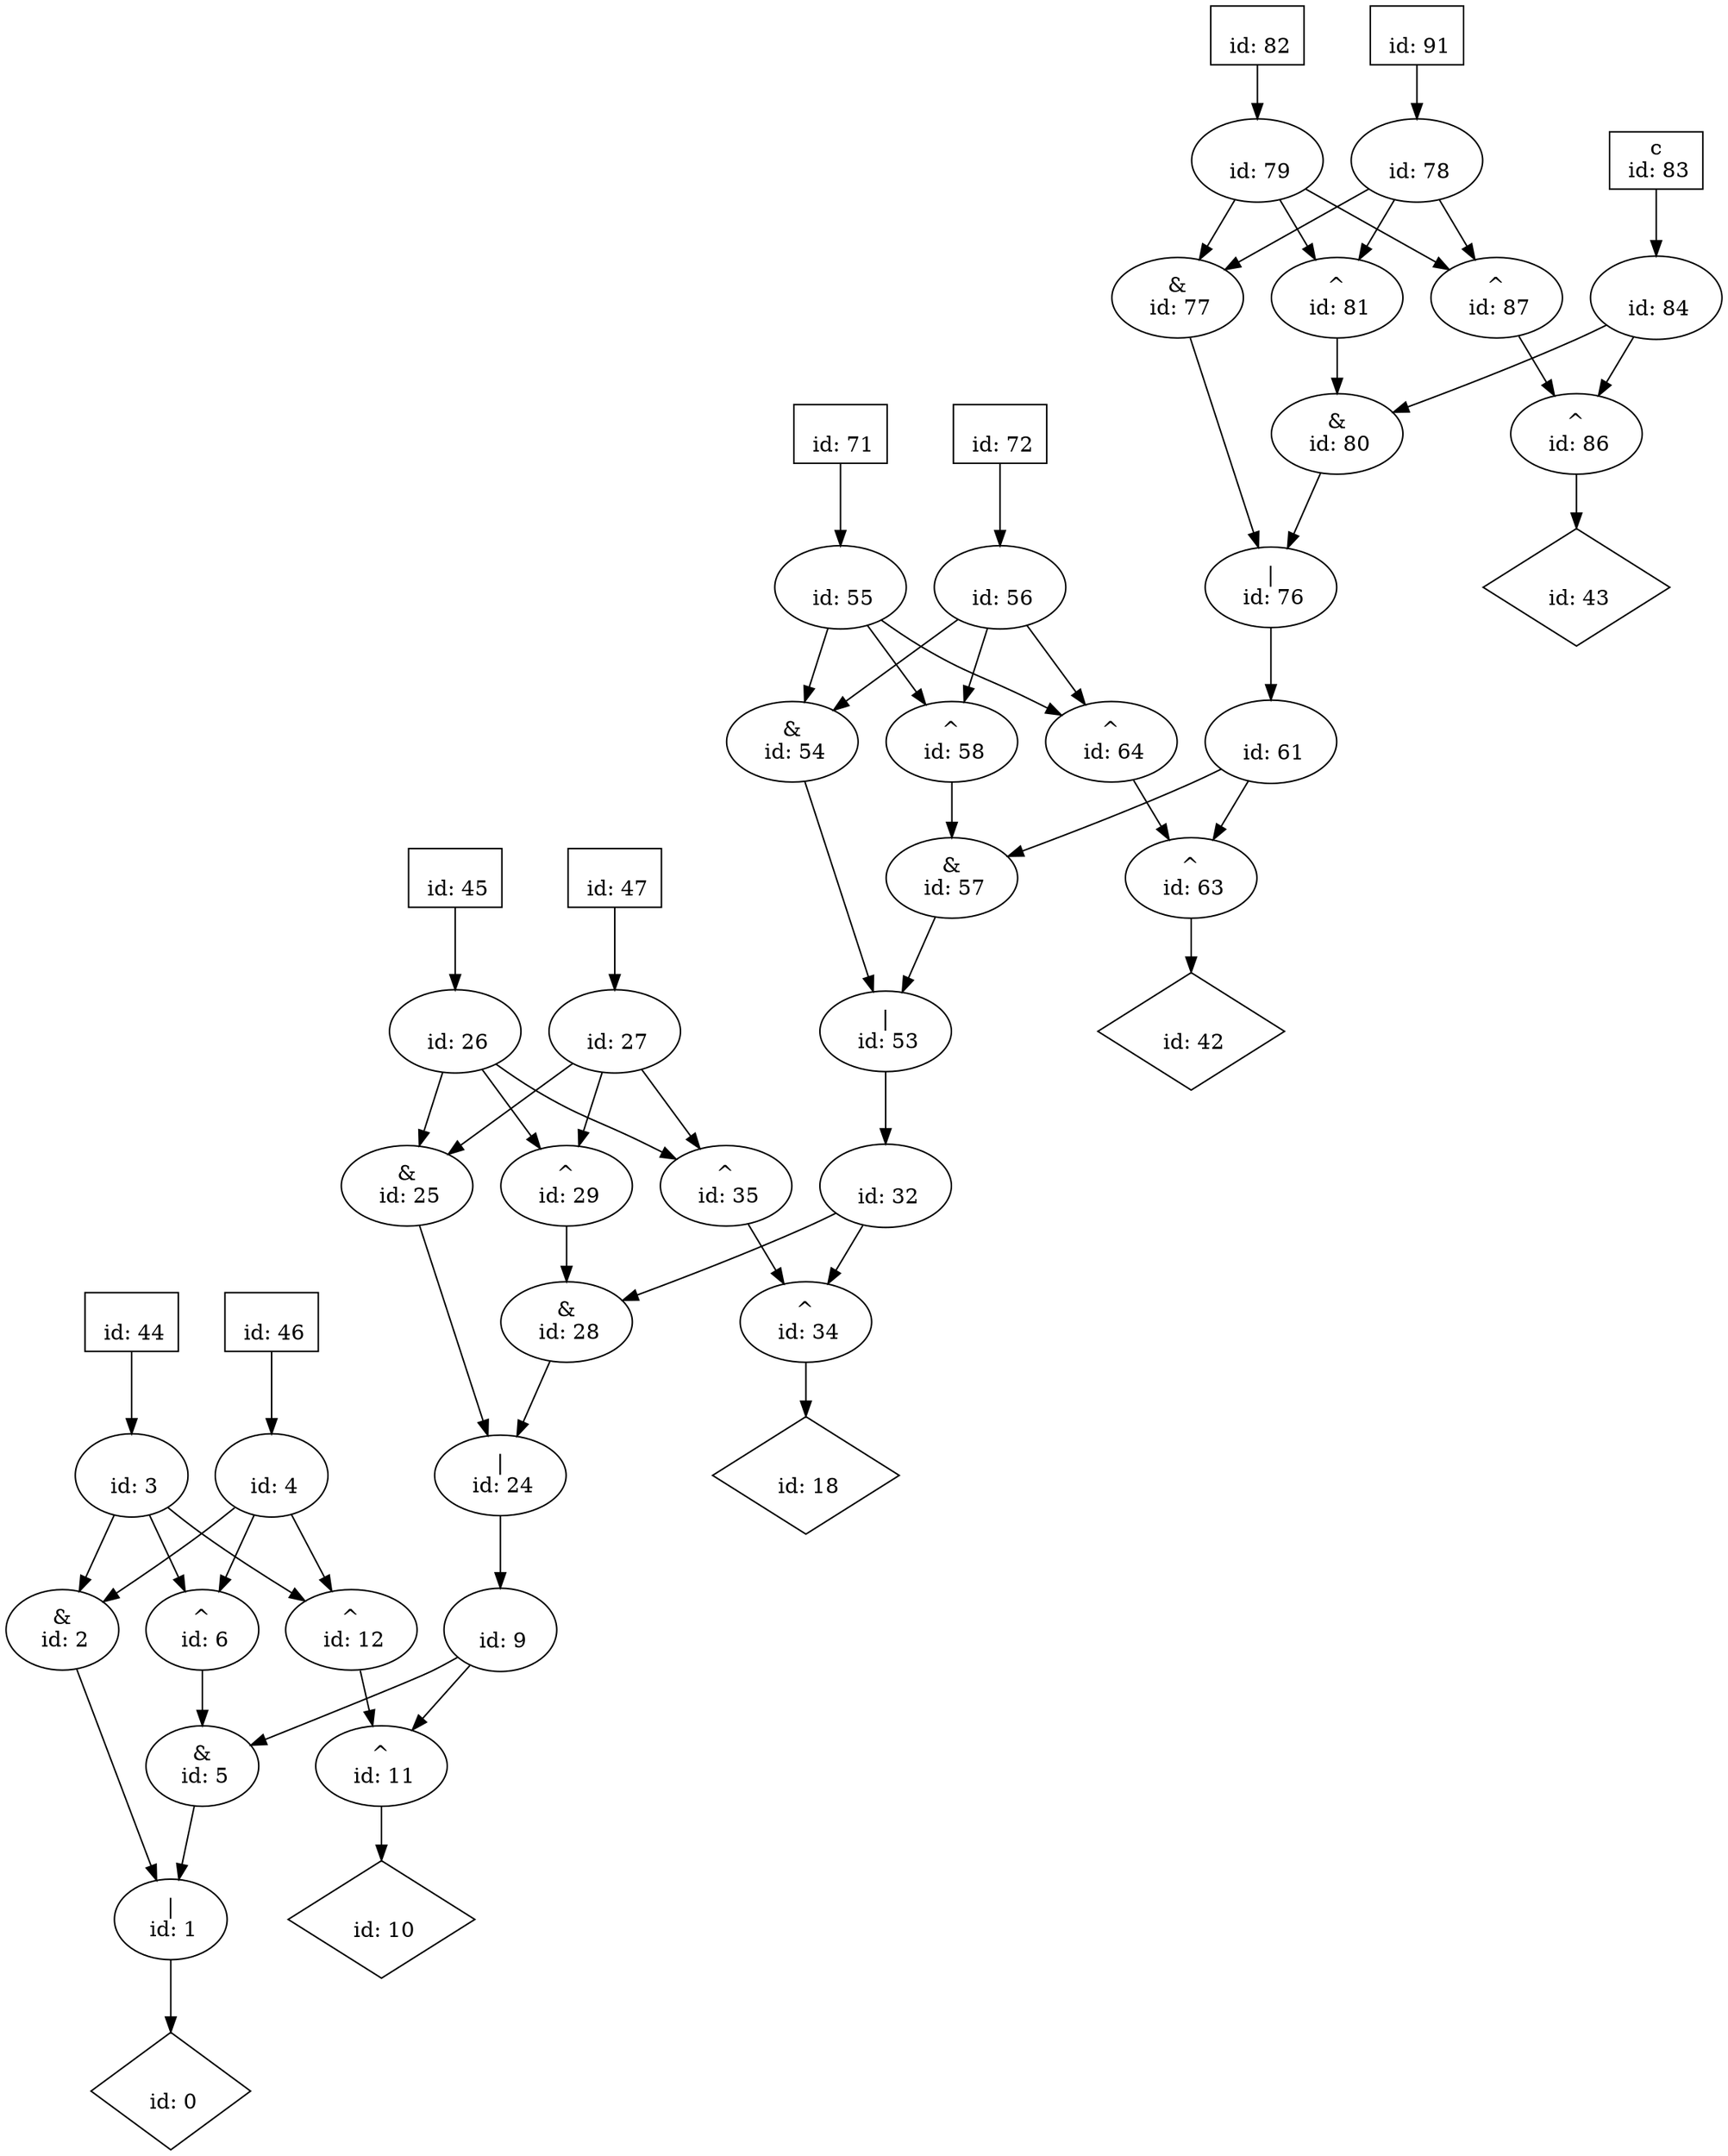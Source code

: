 digraph G {
n0 [label="\n id: 0",shape="diamond"];
n1 [label="|\n id: 1"];
n2 [label="&\n id: 2"];
n3 [label="\n id: 3"];
n4 [label="\n id: 4"];
n5 [label="&\n id: 5"];
n6 [label="^\n id: 6"];
n9 [label="\n id: 9"];
n10 [label="\n id: 10",shape="diamond"];
n11 [label="^\n id: 11"];
n12 [label="^\n id: 12"];
n18 [label="\n id: 18",shape="diamond"];
n24 [label="|\n id: 24"];
n25 [label="&\n id: 25"];
n26 [label="\n id: 26"];
n27 [label="\n id: 27"];
n28 [label="&\n id: 28"];
n29 [label="^\n id: 29"];
n32 [label="\n id: 32"];
n34 [label="^\n id: 34"];
n35 [label="^\n id: 35"];
n42 [label="\n id: 42",shape="diamond"];
n43 [label="\n id: 43",shape="diamond"];
n44 [label="\n id: 44",shape="box"];
n45 [label="\n id: 45",shape="box"];
n46 [label="\n id: 46",shape="box"];
n47 [label="\n id: 47",shape="box"];
n53 [label="|\n id: 53"];
n54 [label="&\n id: 54"];
n55 [label="\n id: 55"];
n56 [label="\n id: 56"];
n57 [label="&\n id: 57"];
n58 [label="^\n id: 58"];
n61 [label="\n id: 61"];
n63 [label="^\n id: 63"];
n64 [label="^\n id: 64"];
n71 [label="\n id: 71",shape="box"];
n72 [label="\n id: 72",shape="box"];
n76 [label="|\n id: 76"];
n77 [label="&\n id: 77"];
n78 [label="\n id: 78"];
n79 [label="\n id: 79"];
n80 [label="&\n id: 80"];
n81 [label="^\n id: 81"];
n84 [label="\n id: 84"];
n86 [label="^\n id: 86"];
n87 [label="^\n id: 87"];
n91 [label="\n id: 91",shape="box"];
n82 [label="\n id: 82",shape="box"];
n83 [label="c\n id: 83",shape="box"];
n1 -> n0
n2 -> n1
n3 -> n2
n3 -> n6
n3 -> n12
n4 -> n2
n4 -> n6
n4 -> n12
n5 -> n1
n6 -> n5
n9 -> n5
n9 -> n11
n11 -> n10
n12 -> n11
n24 -> n9
n25 -> n24
n26 -> n25
n26 -> n29
n26 -> n35
n27 -> n25
n27 -> n29
n27 -> n35
n28 -> n24
n29 -> n28
n32 -> n28
n32 -> n34
n34 -> n18
n35 -> n34
n44 -> n3
n45 -> n26
n46 -> n4
n47 -> n27
n53 -> n32
n54 -> n53
n55 -> n54
n55 -> n58
n55 -> n64
n56 -> n54
n56 -> n58
n56 -> n64
n57 -> n53
n58 -> n57
n61 -> n57
n61 -> n63
n63 -> n42
n64 -> n63
n71 -> n55
n72 -> n56
n76 -> n61
n77 -> n76
n78 -> n77
n78 -> n81
n78 -> n87
n79 -> n77
n79 -> n81
n79 -> n87
n80 -> n76
n81 -> n80
n84 -> n80
n84 -> n86
n86 -> n43
n87 -> n86
n91 -> n78
n82 -> n79
n83 -> n84
}